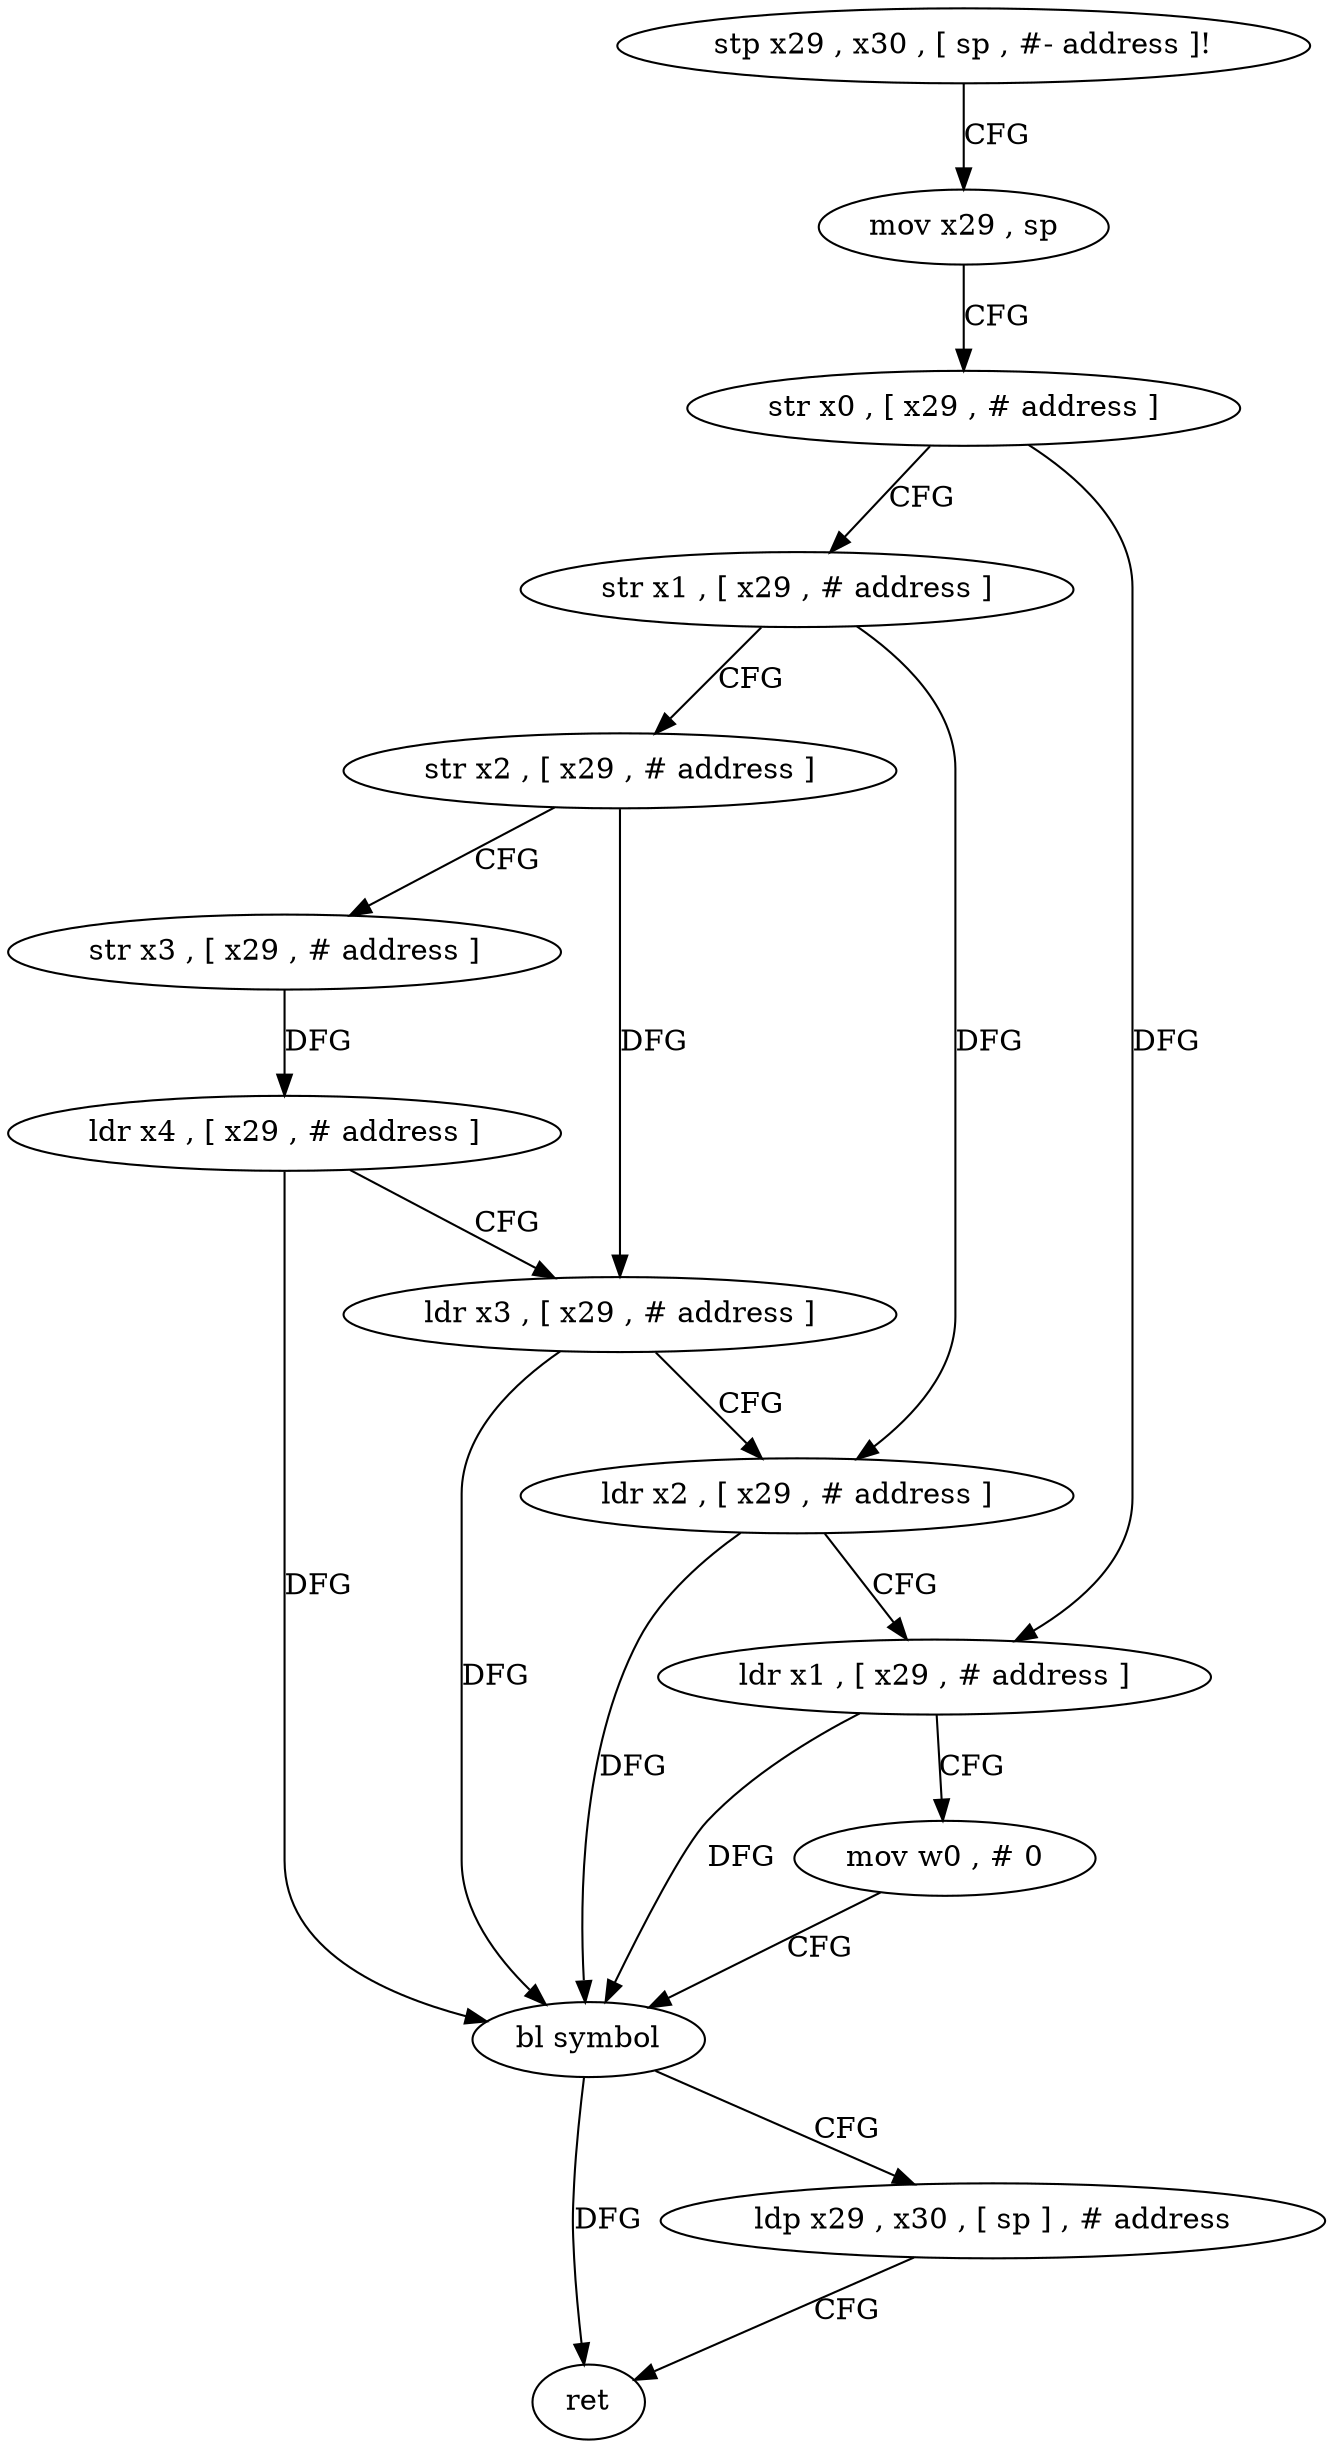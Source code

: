 digraph "func" {
"4382156" [label = "stp x29 , x30 , [ sp , #- address ]!" ]
"4382160" [label = "mov x29 , sp" ]
"4382164" [label = "str x0 , [ x29 , # address ]" ]
"4382168" [label = "str x1 , [ x29 , # address ]" ]
"4382172" [label = "str x2 , [ x29 , # address ]" ]
"4382176" [label = "str x3 , [ x29 , # address ]" ]
"4382180" [label = "ldr x4 , [ x29 , # address ]" ]
"4382184" [label = "ldr x3 , [ x29 , # address ]" ]
"4382188" [label = "ldr x2 , [ x29 , # address ]" ]
"4382192" [label = "ldr x1 , [ x29 , # address ]" ]
"4382196" [label = "mov w0 , # 0" ]
"4382200" [label = "bl symbol" ]
"4382204" [label = "ldp x29 , x30 , [ sp ] , # address" ]
"4382208" [label = "ret" ]
"4382156" -> "4382160" [ label = "CFG" ]
"4382160" -> "4382164" [ label = "CFG" ]
"4382164" -> "4382168" [ label = "CFG" ]
"4382164" -> "4382192" [ label = "DFG" ]
"4382168" -> "4382172" [ label = "CFG" ]
"4382168" -> "4382188" [ label = "DFG" ]
"4382172" -> "4382176" [ label = "CFG" ]
"4382172" -> "4382184" [ label = "DFG" ]
"4382176" -> "4382180" [ label = "DFG" ]
"4382180" -> "4382184" [ label = "CFG" ]
"4382180" -> "4382200" [ label = "DFG" ]
"4382184" -> "4382188" [ label = "CFG" ]
"4382184" -> "4382200" [ label = "DFG" ]
"4382188" -> "4382192" [ label = "CFG" ]
"4382188" -> "4382200" [ label = "DFG" ]
"4382192" -> "4382196" [ label = "CFG" ]
"4382192" -> "4382200" [ label = "DFG" ]
"4382196" -> "4382200" [ label = "CFG" ]
"4382200" -> "4382204" [ label = "CFG" ]
"4382200" -> "4382208" [ label = "DFG" ]
"4382204" -> "4382208" [ label = "CFG" ]
}
